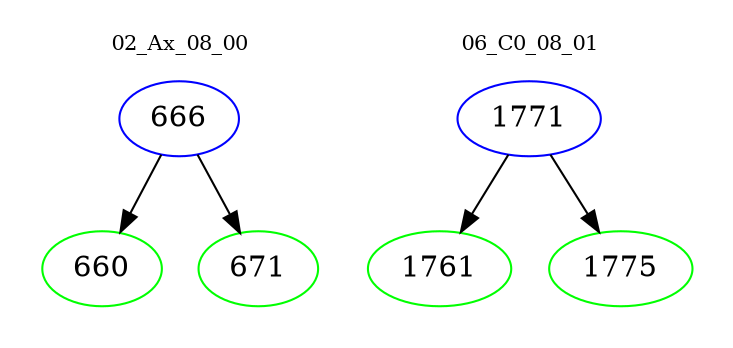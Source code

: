 digraph{
subgraph cluster_0 {
color = white
label = "02_Ax_08_00";
fontsize=10;
T0_666 [label="666", color="blue"]
T0_666 -> T0_660 [color="black"]
T0_660 [label="660", color="green"]
T0_666 -> T0_671 [color="black"]
T0_671 [label="671", color="green"]
}
subgraph cluster_1 {
color = white
label = "06_C0_08_01";
fontsize=10;
T1_1771 [label="1771", color="blue"]
T1_1771 -> T1_1761 [color="black"]
T1_1761 [label="1761", color="green"]
T1_1771 -> T1_1775 [color="black"]
T1_1775 [label="1775", color="green"]
}
}
